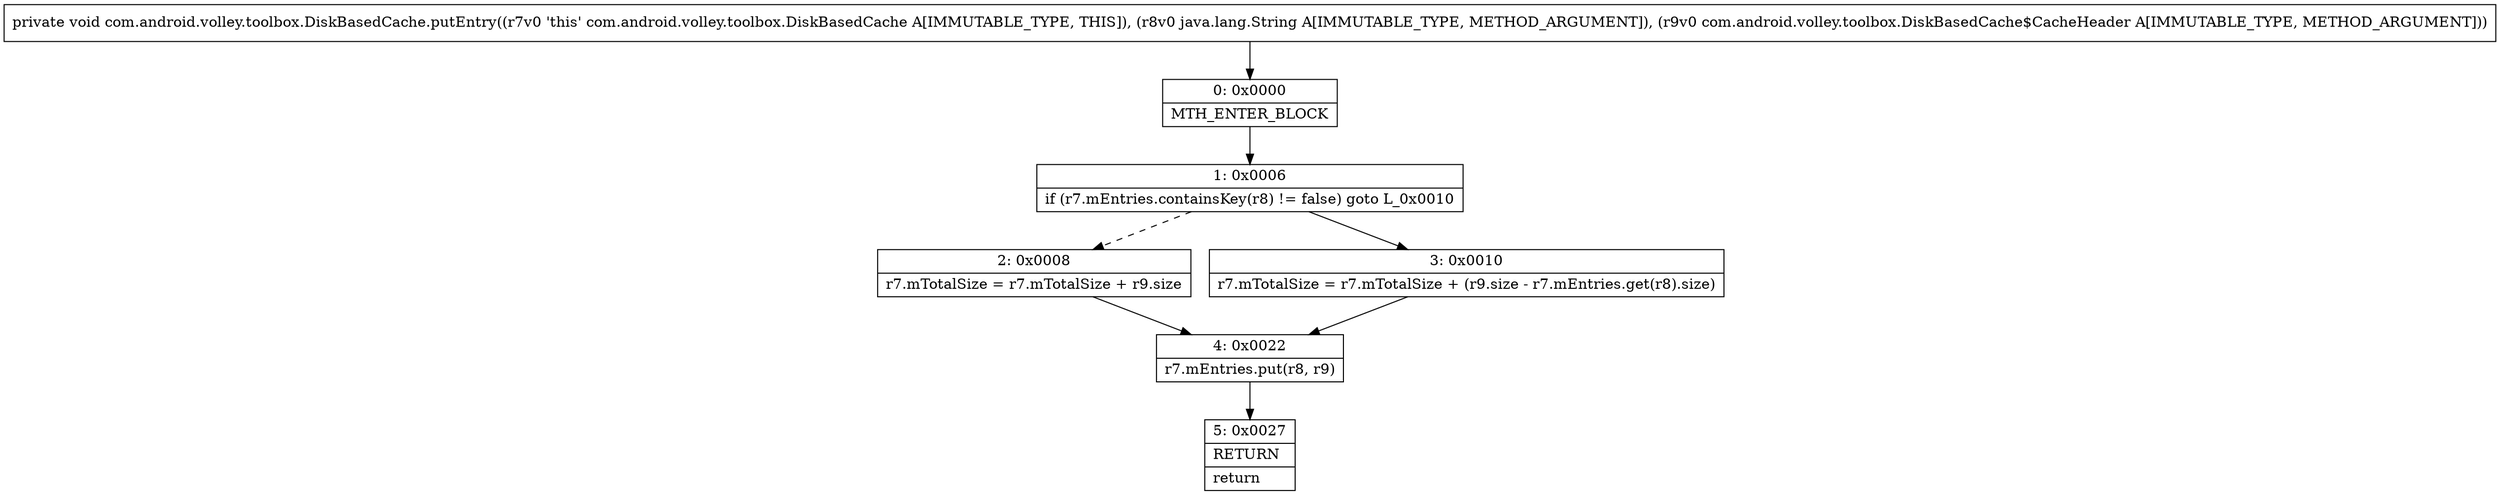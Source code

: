 digraph "CFG forcom.android.volley.toolbox.DiskBasedCache.putEntry(Ljava\/lang\/String;Lcom\/android\/volley\/toolbox\/DiskBasedCache$CacheHeader;)V" {
Node_0 [shape=record,label="{0\:\ 0x0000|MTH_ENTER_BLOCK\l}"];
Node_1 [shape=record,label="{1\:\ 0x0006|if (r7.mEntries.containsKey(r8) != false) goto L_0x0010\l}"];
Node_2 [shape=record,label="{2\:\ 0x0008|r7.mTotalSize = r7.mTotalSize + r9.size\l}"];
Node_3 [shape=record,label="{3\:\ 0x0010|r7.mTotalSize = r7.mTotalSize + (r9.size \- r7.mEntries.get(r8).size)\l}"];
Node_4 [shape=record,label="{4\:\ 0x0022|r7.mEntries.put(r8, r9)\l}"];
Node_5 [shape=record,label="{5\:\ 0x0027|RETURN\l|return\l}"];
MethodNode[shape=record,label="{private void com.android.volley.toolbox.DiskBasedCache.putEntry((r7v0 'this' com.android.volley.toolbox.DiskBasedCache A[IMMUTABLE_TYPE, THIS]), (r8v0 java.lang.String A[IMMUTABLE_TYPE, METHOD_ARGUMENT]), (r9v0 com.android.volley.toolbox.DiskBasedCache$CacheHeader A[IMMUTABLE_TYPE, METHOD_ARGUMENT])) }"];
MethodNode -> Node_0;
Node_0 -> Node_1;
Node_1 -> Node_2[style=dashed];
Node_1 -> Node_3;
Node_2 -> Node_4;
Node_3 -> Node_4;
Node_4 -> Node_5;
}

